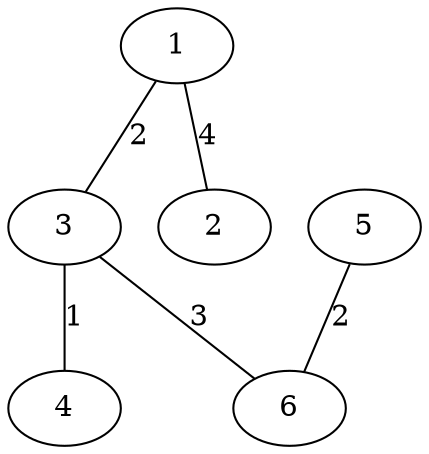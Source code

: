 graph {
1 -- 3 [label="2"];
1 -- 2 [label="4"];
3 -- 6 [label="3"];
3 -- 4 [label="1"];
5 -- 6 [label="2"];
}
